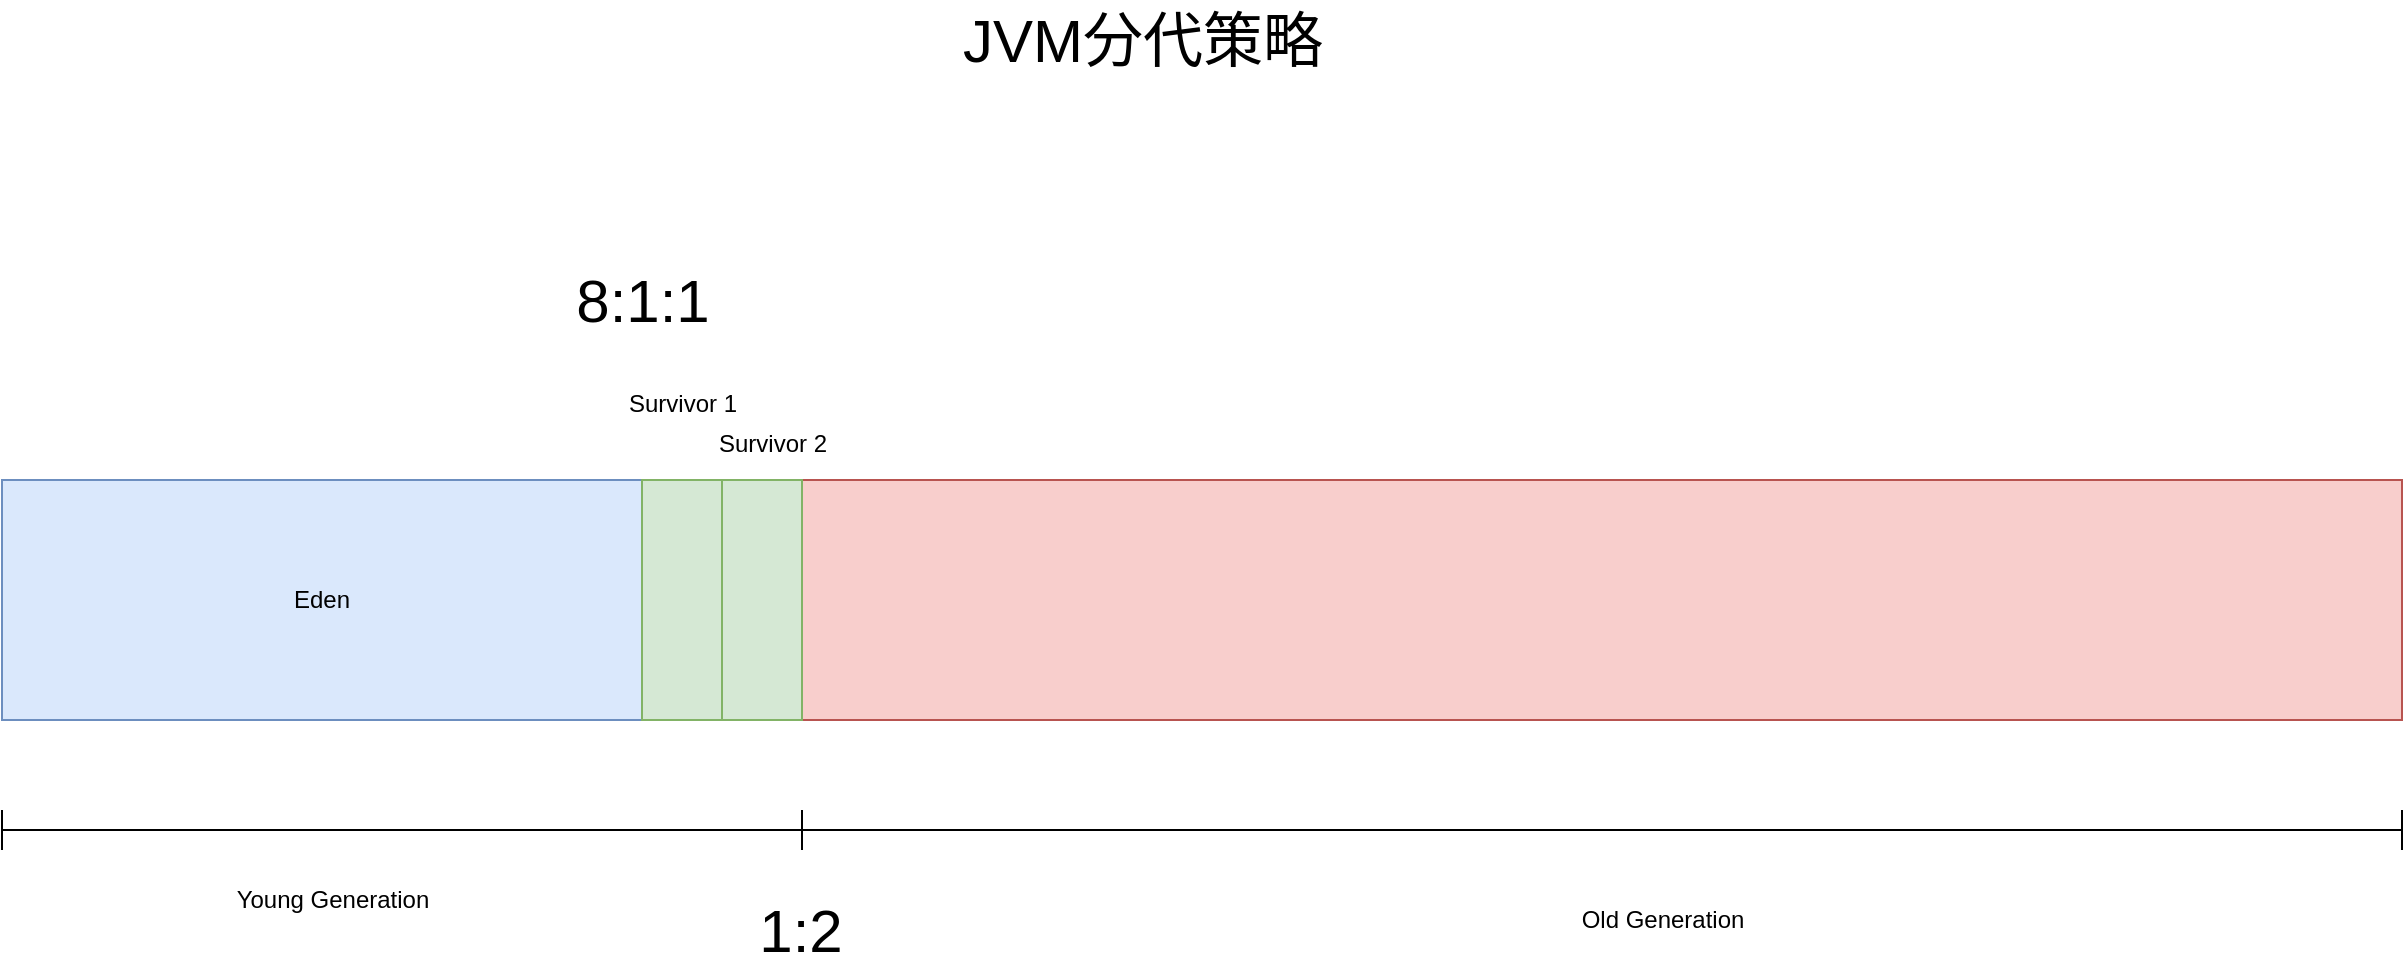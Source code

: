 <mxfile version="18.0.3" type="github">
  <diagram id="035T0U90gOgb5J_QTAtX" name="JVM分代策略">
    <mxGraphModel dx="1422" dy="762" grid="1" gridSize="10" guides="1" tooltips="1" connect="1" arrows="1" fold="1" page="1" pageScale="1" pageWidth="827" pageHeight="1169" math="0" shadow="0">
      <root>
        <mxCell id="0" />
        <mxCell id="1" parent="0" />
        <mxCell id="DcPcgFlLbKrXOmqBhRN8-1" value="Eden" style="rounded=0;whiteSpace=wrap;html=1;fillColor=#dae8fc;strokeColor=#6c8ebf;" vertex="1" parent="1">
          <mxGeometry x="120" y="400" width="320" height="120" as="geometry" />
        </mxCell>
        <mxCell id="DcPcgFlLbKrXOmqBhRN8-2" value="" style="rounded=0;whiteSpace=wrap;html=1;fillColor=#d5e8d4;strokeColor=#82b366;" vertex="1" parent="1">
          <mxGeometry x="440" y="400" width="40" height="120" as="geometry" />
        </mxCell>
        <mxCell id="DcPcgFlLbKrXOmqBhRN8-4" value="" style="rounded=0;whiteSpace=wrap;html=1;fillColor=#f8cecc;strokeColor=#b85450;" vertex="1" parent="1">
          <mxGeometry x="520" y="400" width="800" height="120" as="geometry" />
        </mxCell>
        <mxCell id="DcPcgFlLbKrXOmqBhRN8-5" value="" style="rounded=0;whiteSpace=wrap;html=1;fillColor=#d5e8d4;strokeColor=#82b366;" vertex="1" parent="1">
          <mxGeometry x="480" y="400" width="40" height="120" as="geometry" />
        </mxCell>
        <mxCell id="DcPcgFlLbKrXOmqBhRN8-6" value="Young Generation" style="text;html=1;align=center;verticalAlign=middle;resizable=0;points=[];autosize=1;strokeColor=none;fillColor=none;" vertex="1" parent="1">
          <mxGeometry x="230" y="600" width="110" height="20" as="geometry" />
        </mxCell>
        <mxCell id="DcPcgFlLbKrXOmqBhRN8-7" value="Old Generation" style="text;html=1;align=center;verticalAlign=middle;resizable=0;points=[];autosize=1;strokeColor=none;fillColor=none;" vertex="1" parent="1">
          <mxGeometry x="900" y="610" width="100" height="20" as="geometry" />
        </mxCell>
        <mxCell id="DcPcgFlLbKrXOmqBhRN8-9" value="" style="shape=crossbar;whiteSpace=wrap;html=1;rounded=1;" vertex="1" parent="1">
          <mxGeometry x="120" y="565" width="400" height="20" as="geometry" />
        </mxCell>
        <mxCell id="DcPcgFlLbKrXOmqBhRN8-11" value="" style="shape=crossbar;whiteSpace=wrap;html=1;rounded=1;" vertex="1" parent="1">
          <mxGeometry x="520" y="565" width="800" height="20" as="geometry" />
        </mxCell>
        <mxCell id="DcPcgFlLbKrXOmqBhRN8-12" value="&lt;font style=&quot;font-size: 30px;&quot;&gt;1:2&lt;/font&gt;" style="text;html=1;align=center;verticalAlign=middle;resizable=0;points=[];autosize=1;strokeColor=none;fillColor=none;" vertex="1" parent="1">
          <mxGeometry x="489" y="610" width="60" height="30" as="geometry" />
        </mxCell>
        <mxCell id="DcPcgFlLbKrXOmqBhRN8-14" value="&lt;span style=&quot;font-size: 12px;&quot;&gt;Survivor 1&lt;/span&gt;" style="text;html=1;align=center;verticalAlign=middle;resizable=0;points=[];autosize=1;strokeColor=none;fillColor=none;fontSize=30;" vertex="1" parent="1">
          <mxGeometry x="425" y="330" width="70" height="50" as="geometry" />
        </mxCell>
        <mxCell id="DcPcgFlLbKrXOmqBhRN8-15" value="&lt;span style=&quot;font-size: 12px;&quot;&gt;Survivor 2&lt;/span&gt;" style="text;html=1;align=center;verticalAlign=middle;resizable=0;points=[];autosize=1;strokeColor=none;fillColor=none;fontSize=30;" vertex="1" parent="1">
          <mxGeometry x="470" y="350" width="70" height="50" as="geometry" />
        </mxCell>
        <mxCell id="DcPcgFlLbKrXOmqBhRN8-16" value="8:1:1" style="text;html=1;align=center;verticalAlign=middle;resizable=0;points=[];autosize=1;strokeColor=none;fillColor=none;fontSize=30;" vertex="1" parent="1">
          <mxGeometry x="400" y="290" width="80" height="40" as="geometry" />
        </mxCell>
        <mxCell id="DcPcgFlLbKrXOmqBhRN8-17" value="JVM分代策略" style="text;html=1;align=center;verticalAlign=middle;resizable=0;points=[];autosize=1;strokeColor=none;fillColor=none;fontSize=30;" vertex="1" parent="1">
          <mxGeometry x="590" y="160" width="200" height="40" as="geometry" />
        </mxCell>
      </root>
    </mxGraphModel>
  </diagram>
</mxfile>
